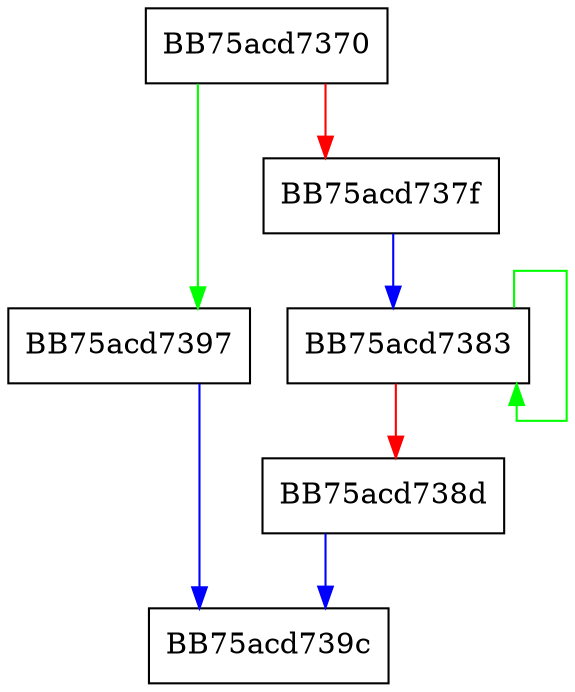 digraph WPP_SF_SLidL {
  node [shape="box"];
  graph [splines=ortho];
  BB75acd7370 -> BB75acd7397 [color="green"];
  BB75acd7370 -> BB75acd737f [color="red"];
  BB75acd737f -> BB75acd7383 [color="blue"];
  BB75acd7383 -> BB75acd7383 [color="green"];
  BB75acd7383 -> BB75acd738d [color="red"];
  BB75acd738d -> BB75acd739c [color="blue"];
  BB75acd7397 -> BB75acd739c [color="blue"];
}